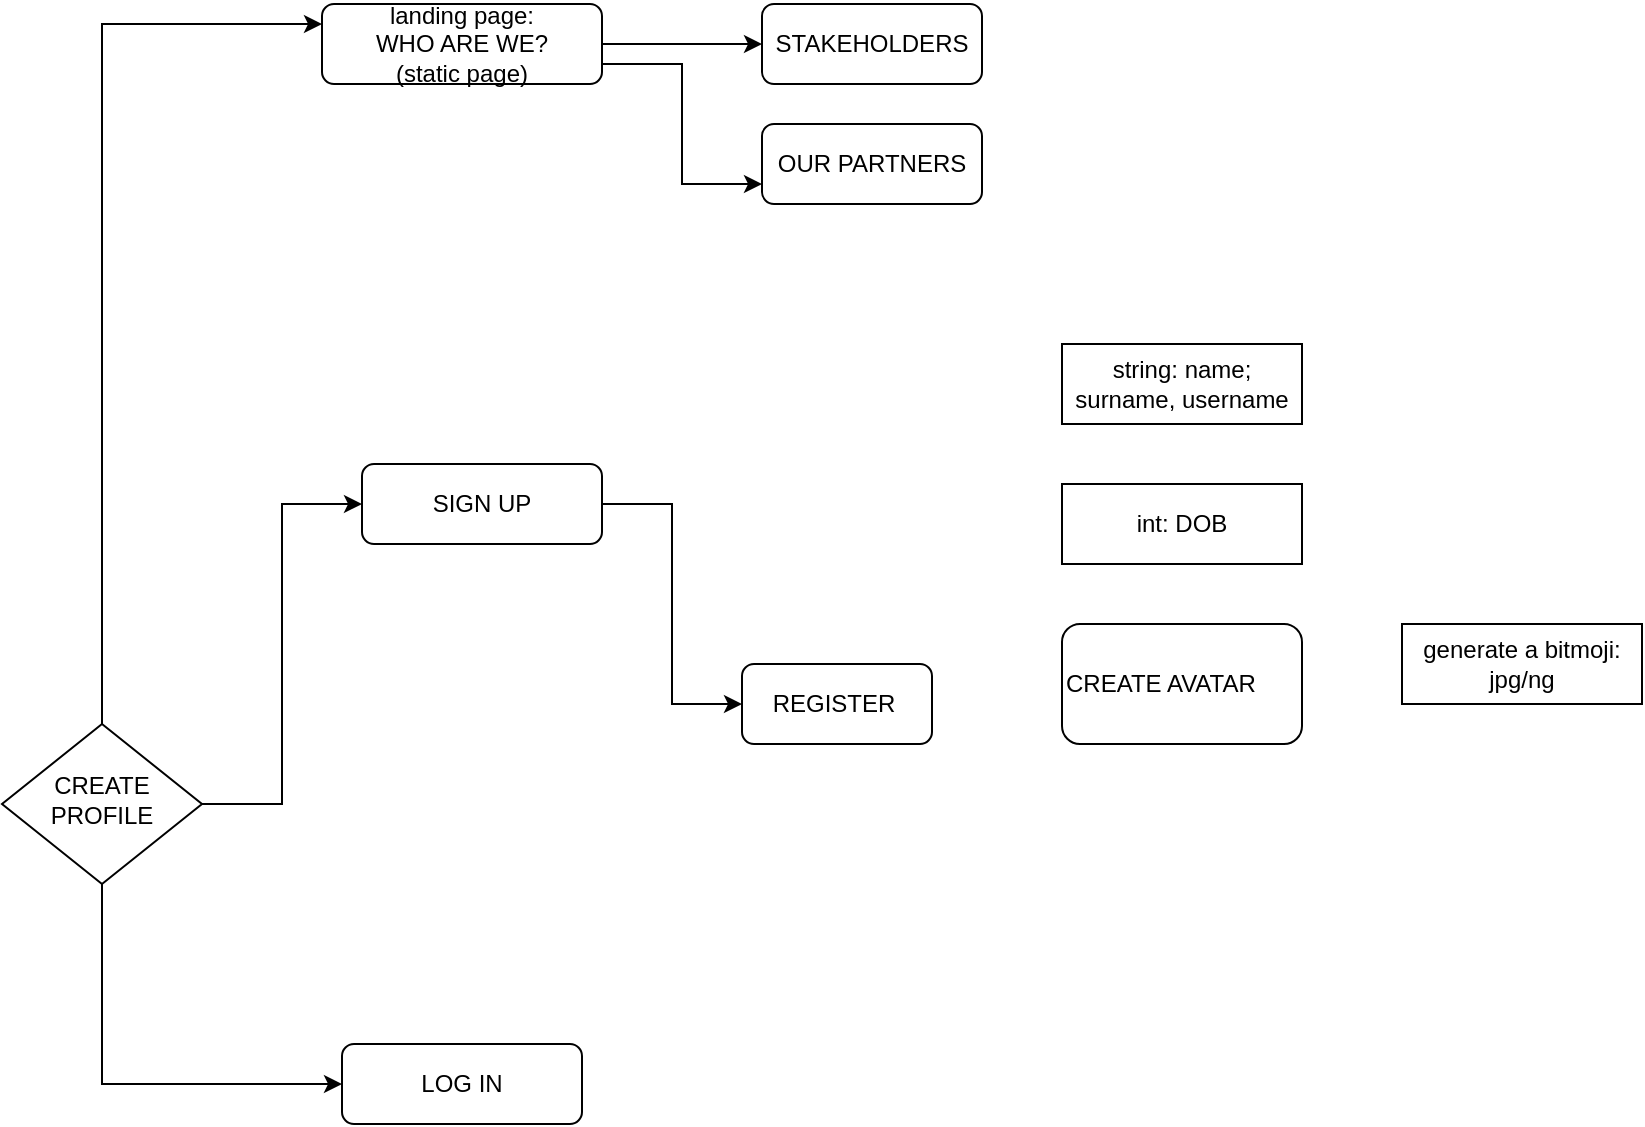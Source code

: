 <mxfile version="14.0.0" type="github"><diagram id="ubl3bhUYu1To4sH9TIaJ" name="Page-1"><mxGraphModel dx="496" dy="269" grid="1" gridSize="10" guides="1" tooltips="1" connect="1" arrows="1" fold="1" page="1" pageScale="1" pageWidth="850" pageHeight="1100" math="0" shadow="0"><root><mxCell id="0"/><mxCell id="1" parent="0"/><mxCell id="P_4rhFblrnJcOsnVotB_-4" value="LOG IN" style="rounded=1;whiteSpace=wrap;html=1;fontSize=12;glass=0;strokeWidth=1;shadow=0;" vertex="1" parent="1"><mxGeometry x="200" y="540" width="120" height="40" as="geometry"/></mxCell><mxCell id="P_4rhFblrnJcOsnVotB_-15" style="edgeStyle=orthogonalEdgeStyle;rounded=0;orthogonalLoop=1;jettySize=auto;html=1;exitX=1;exitY=0.5;exitDx=0;exitDy=0;entryX=0;entryY=0.5;entryDx=0;entryDy=0;fontFamily=Helvetica;" edge="1" parent="1" source="P_4rhFblrnJcOsnVotB_-11" target="P_4rhFblrnJcOsnVotB_-12"><mxGeometry relative="1" as="geometry"/></mxCell><mxCell id="P_4rhFblrnJcOsnVotB_-18" style="edgeStyle=orthogonalEdgeStyle;rounded=0;orthogonalLoop=1;jettySize=auto;html=1;exitX=0.5;exitY=1;exitDx=0;exitDy=0;entryX=0;entryY=0.5;entryDx=0;entryDy=0;fontFamily=Helvetica;" edge="1" parent="1" source="P_4rhFblrnJcOsnVotB_-11" target="P_4rhFblrnJcOsnVotB_-4"><mxGeometry relative="1" as="geometry"/></mxCell><mxCell id="P_4rhFblrnJcOsnVotB_-23" style="edgeStyle=orthogonalEdgeStyle;rounded=0;orthogonalLoop=1;jettySize=auto;html=1;exitX=0.5;exitY=0;exitDx=0;exitDy=0;entryX=0;entryY=0.25;entryDx=0;entryDy=0;fontFamily=Helvetica;" edge="1" parent="1" source="P_4rhFblrnJcOsnVotB_-11" target="P_4rhFblrnJcOsnVotB_-13"><mxGeometry relative="1" as="geometry"/></mxCell><mxCell id="P_4rhFblrnJcOsnVotB_-11" value="CREATE PROFILE" style="rhombus;whiteSpace=wrap;html=1;shadow=0;fontFamily=Helvetica;fontSize=12;align=center;strokeWidth=1;spacing=6;spacingTop=-4;" vertex="1" parent="1"><mxGeometry x="30" y="380" width="100" height="80" as="geometry"/></mxCell><mxCell id="P_4rhFblrnJcOsnVotB_-26" style="edgeStyle=orthogonalEdgeStyle;rounded=0;orthogonalLoop=1;jettySize=auto;html=1;exitX=1;exitY=0.5;exitDx=0;exitDy=0;entryX=0;entryY=0.5;entryDx=0;entryDy=0;fontFamily=Helvetica;" edge="1" parent="1" source="P_4rhFblrnJcOsnVotB_-12" target="P_4rhFblrnJcOsnVotB_-25"><mxGeometry relative="1" as="geometry"/></mxCell><mxCell id="P_4rhFblrnJcOsnVotB_-12" value="SIGN UP" style="rounded=1;whiteSpace=wrap;html=1;fontSize=12;glass=0;strokeWidth=1;shadow=0;" vertex="1" parent="1"><mxGeometry x="210" y="250" width="120" height="40" as="geometry"/></mxCell><mxCell id="P_4rhFblrnJcOsnVotB_-40" style="edgeStyle=orthogonalEdgeStyle;rounded=0;orthogonalLoop=1;jettySize=auto;html=1;exitX=1;exitY=0.5;exitDx=0;exitDy=0;entryX=0;entryY=0.5;entryDx=0;entryDy=0;fontFamily=Helvetica;" edge="1" parent="1" source="P_4rhFblrnJcOsnVotB_-13" target="P_4rhFblrnJcOsnVotB_-34"><mxGeometry relative="1" as="geometry"/></mxCell><mxCell id="P_4rhFblrnJcOsnVotB_-41" style="edgeStyle=orthogonalEdgeStyle;rounded=0;orthogonalLoop=1;jettySize=auto;html=1;exitX=1;exitY=0.75;exitDx=0;exitDy=0;entryX=0;entryY=0.75;entryDx=0;entryDy=0;fontFamily=Helvetica;" edge="1" parent="1" source="P_4rhFblrnJcOsnVotB_-13" target="P_4rhFblrnJcOsnVotB_-35"><mxGeometry relative="1" as="geometry"/></mxCell><mxCell id="P_4rhFblrnJcOsnVotB_-13" value="landing page:&lt;br&gt;WHO ARE WE?&lt;br&gt;(static page)" style="rounded=1;whiteSpace=wrap;html=1;fontSize=12;glass=0;strokeWidth=1;shadow=0;" vertex="1" parent="1"><mxGeometry x="190" y="20" width="140" height="40" as="geometry"/></mxCell><mxCell id="P_4rhFblrnJcOsnVotB_-25" value="&amp;nbsp; &amp;nbsp; REGISTER" style="rounded=1;whiteSpace=wrap;html=1;fontFamily=Helvetica;align=left;" vertex="1" parent="1"><mxGeometry x="400" y="350" width="95" height="40" as="geometry"/></mxCell><mxCell id="P_4rhFblrnJcOsnVotB_-27" value="string: name; surname, username" style="rounded=0;whiteSpace=wrap;html=1;fontFamily=Helvetica;align=center;" vertex="1" parent="1"><mxGeometry x="560" y="190" width="120" height="40" as="geometry"/></mxCell><mxCell id="P_4rhFblrnJcOsnVotB_-28" value="int: DOB" style="rounded=0;whiteSpace=wrap;html=1;fontFamily=Helvetica;align=center;" vertex="1" parent="1"><mxGeometry x="560" y="260" width="120" height="40" as="geometry"/></mxCell><mxCell id="P_4rhFblrnJcOsnVotB_-34" value="STAKEHOLDERS" style="rounded=1;whiteSpace=wrap;html=1;fontFamily=Helvetica;align=center;" vertex="1" parent="1"><mxGeometry x="410" y="20" width="110" height="40" as="geometry"/></mxCell><mxCell id="P_4rhFblrnJcOsnVotB_-35" value="OUR PARTNERS" style="rounded=1;whiteSpace=wrap;html=1;fontFamily=Helvetica;align=center;" vertex="1" parent="1"><mxGeometry x="410" y="80" width="110" height="40" as="geometry"/></mxCell><mxCell id="P_4rhFblrnJcOsnVotB_-42" value="generate a bitmoji: jpg/ng" style="rounded=0;whiteSpace=wrap;html=1;fontFamily=Helvetica;align=center;" vertex="1" parent="1"><mxGeometry x="730" y="330" width="120" height="40" as="geometry"/></mxCell><mxCell id="P_4rhFblrnJcOsnVotB_-44" value="CREATE AVATAR" style="rounded=1;whiteSpace=wrap;html=1;fontFamily=Helvetica;align=left;" vertex="1" parent="1"><mxGeometry x="560" y="330" width="120" height="60" as="geometry"/></mxCell></root></mxGraphModel></diagram></mxfile>